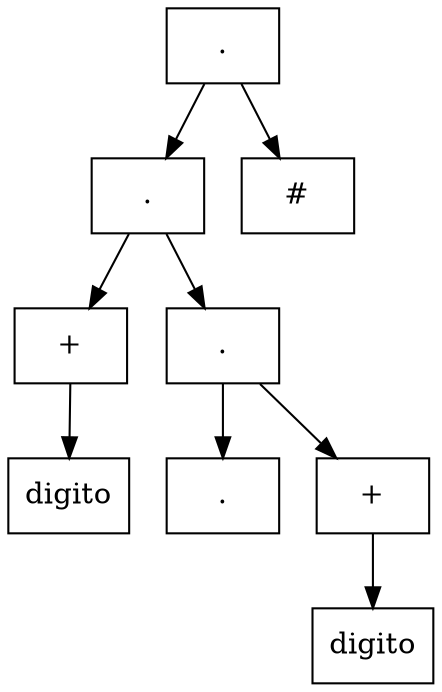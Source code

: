 digraph G {
rankdir=UD
node[shape=box]
concentrate=true
nodo18[ 
label="."
];
nodo16[ 
label="."
];
nodo11[ 
label="+"
];
nodo10[ 
label="digito"
];
nodo11->nodo10
nodo16->nodo11
nodo15[ 
label="."
];
nodo12[ 
label="."
];
nodo15->nodo12
nodo14[ 
label="+"
];
nodo13[ 
label="digito"
];
nodo14->nodo13
nodo15->nodo14
nodo16->nodo15
nodo18->nodo16
nodo17[ 
label="#"
];
nodo18->nodo17

}
